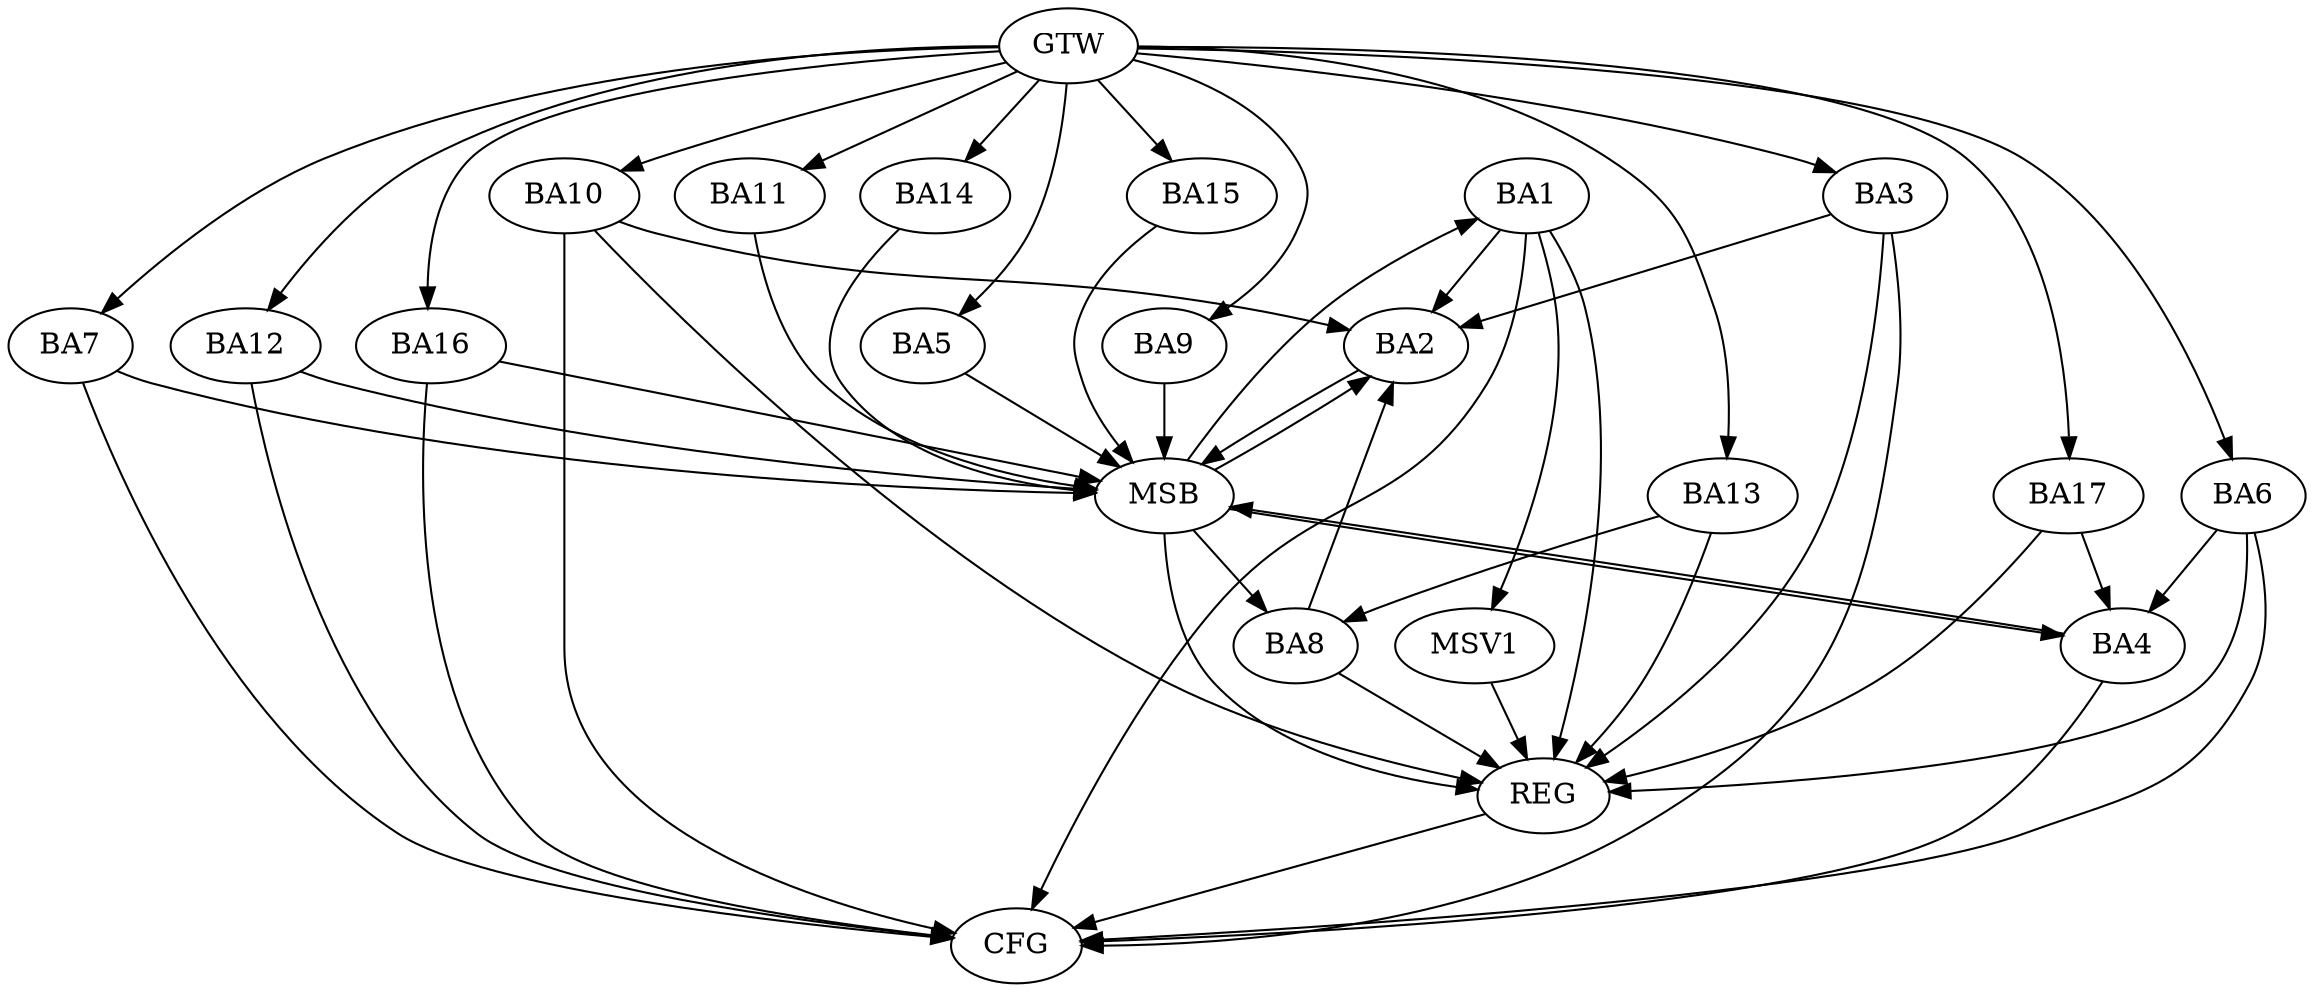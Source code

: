 strict digraph G {
  BA1 [ label="BA1" ];
  BA2 [ label="BA2" ];
  BA3 [ label="BA3" ];
  BA4 [ label="BA4" ];
  BA5 [ label="BA5" ];
  BA6 [ label="BA6" ];
  BA7 [ label="BA7" ];
  BA8 [ label="BA8" ];
  BA9 [ label="BA9" ];
  BA10 [ label="BA10" ];
  BA11 [ label="BA11" ];
  BA12 [ label="BA12" ];
  BA13 [ label="BA13" ];
  BA14 [ label="BA14" ];
  BA15 [ label="BA15" ];
  BA16 [ label="BA16" ];
  BA17 [ label="BA17" ];
  GTW [ label="GTW" ];
  REG [ label="REG" ];
  MSB [ label="MSB" ];
  CFG [ label="CFG" ];
  MSV1 [ label="MSV1" ];
  BA1 -> BA2;
  BA3 -> BA2;
  BA6 -> BA4;
  BA8 -> BA2;
  BA10 -> BA2;
  BA13 -> BA8;
  BA17 -> BA4;
  GTW -> BA3;
  GTW -> BA5;
  GTW -> BA6;
  GTW -> BA7;
  GTW -> BA9;
  GTW -> BA10;
  GTW -> BA11;
  GTW -> BA12;
  GTW -> BA13;
  GTW -> BA14;
  GTW -> BA15;
  GTW -> BA16;
  GTW -> BA17;
  BA1 -> REG;
  BA3 -> REG;
  BA6 -> REG;
  BA8 -> REG;
  BA10 -> REG;
  BA13 -> REG;
  BA17 -> REG;
  BA2 -> MSB;
  MSB -> BA1;
  MSB -> REG;
  BA4 -> MSB;
  BA5 -> MSB;
  BA7 -> MSB;
  MSB -> BA4;
  BA9 -> MSB;
  MSB -> BA8;
  BA11 -> MSB;
  BA12 -> MSB;
  BA14 -> MSB;
  BA15 -> MSB;
  BA16 -> MSB;
  MSB -> BA2;
  BA16 -> CFG;
  BA4 -> CFG;
  BA6 -> CFG;
  BA1 -> CFG;
  BA7 -> CFG;
  BA3 -> CFG;
  BA12 -> CFG;
  BA10 -> CFG;
  REG -> CFG;
  BA1 -> MSV1;
  MSV1 -> REG;
}
